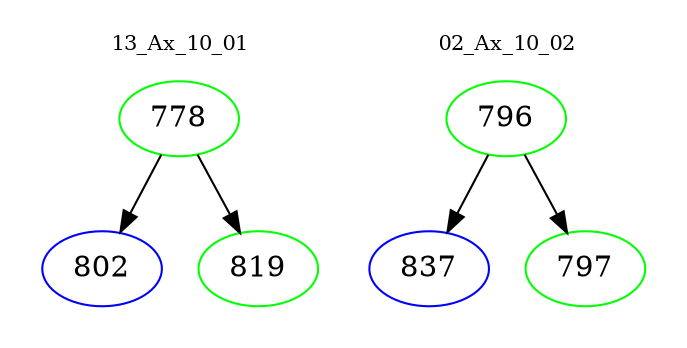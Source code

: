 digraph{
subgraph cluster_0 {
color = white
label = "13_Ax_10_01";
fontsize=10;
T0_778 [label="778", color="green"]
T0_778 -> T0_802 [color="black"]
T0_802 [label="802", color="blue"]
T0_778 -> T0_819 [color="black"]
T0_819 [label="819", color="green"]
}
subgraph cluster_1 {
color = white
label = "02_Ax_10_02";
fontsize=10;
T1_796 [label="796", color="green"]
T1_796 -> T1_837 [color="black"]
T1_837 [label="837", color="blue"]
T1_796 -> T1_797 [color="black"]
T1_797 [label="797", color="green"]
}
}
